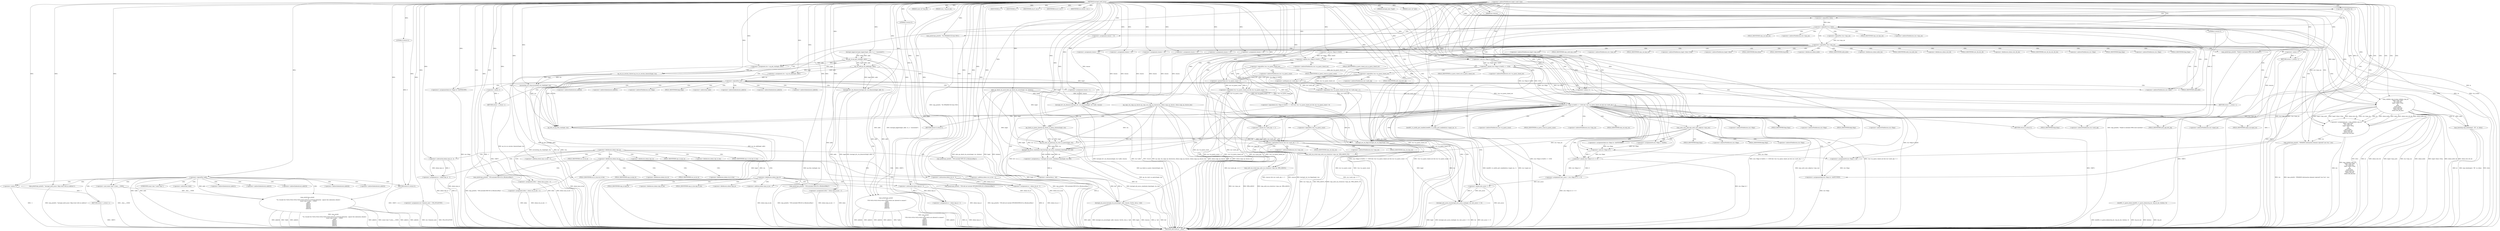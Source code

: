 digraph hostapd_notif_assoc {  
"1000110" [label = "(METHOD,hostapd_notif_assoc)" ]
"1000590" [label = "(METHOD_RETURN,int __cdecl)" ]
"1000111" [label = "(PARAM,hostapd_data *hapd)" ]
"1000112" [label = "(PARAM,const u8 *addr)" ]
"1000113" [label = "(PARAM,const u8 *req_ies)" ]
"1000114" [label = "(PARAM,size_t req_ies_len)" ]
"1000115" [label = "(PARAM,int reassoc)" ]
"1000127" [label = "(<operator>.logicalNot,!addr)" ]
"1000130" [label = "(wpa_printf,wpa_printf(2, \"hostapd_notif_assoc: Skip event with no address\"))" ]
"1000133" [label = "(RETURN,return -1;,return -1;)" ]
"1000134" [label = "(<operator>.minus,-1)" ]
"1000137" [label = "(wpa_printf,wpa_printf(\n      2,\n      \"%s: Invalid SA=%02x:%02x:%02x:%02x:%02x:%02x in received indication - ignore this indication silently\",\n      (const char *)_func___13930,\n      *addr,\n      addr[1],\n      addr[2],\n      addr[3],\n      addr[4],\n      addr[5]))" ]
"1000140" [label = "(<operator>.cast,(const char *)_func___13930)" ]
"1000160" [label = "(RETURN,return 0;,return 0;)" ]
"1000161" [label = "(LITERAL,0,return 0;)" ]
"1000162" [label = "(hostapd_logger,hostapd_logger(hapd, addr, 1u, 2, \"associated\"))" ]
"1000168" [label = "(ieee802_11_parse_elems,ieee802_11_parse_elems(req_ies, req_ies_len, &elems, 0))" ]
"1000179" [label = "(<operator>.assignment,ie = elems.wps_ie - 2)" ]
"1000181" [label = "(<operator>.subtraction,elems.wps_ie - 2)" ]
"1000186" [label = "(<operator>.assignment,ielen = elems.wps_ie_len + 2)" ]
"1000188" [label = "(<operator>.addition,elems.wps_ie_len + 2)" ]
"1000193" [label = "(wpa_printf,wpa_printf(2, \"STA included WPS IE in (Re)AssocReq\"))" ]
"1000202" [label = "(<operator>.assignment,ie = elems.rsn_ie - 2)" ]
"1000204" [label = "(<operator>.subtraction,elems.rsn_ie - 2)" ]
"1000209" [label = "(<operator>.assignment,ielen = elems.rsn_ie_len + 2)" ]
"1000211" [label = "(<operator>.addition,elems.rsn_ie_len + 2)" ]
"1000216" [label = "(wpa_printf,wpa_printf(2, \"STA included RSN IE in (Re)AssocReq\"))" ]
"1000225" [label = "(<operator>.assignment,ie = elems.wpa_ie - 2)" ]
"1000227" [label = "(<operator>.subtraction,elems.wpa_ie - 2)" ]
"1000232" [label = "(<operator>.assignment,ielen = elems.wpa_ie_len + 2)" ]
"1000234" [label = "(<operator>.addition,elems.wpa_ie_len + 2)" ]
"1000239" [label = "(wpa_printf,wpa_printf(2, \"STA included WPA IE in (Re)AssocReq\"))" ]
"1000244" [label = "(IDENTIFIER,L,)" ]
"1000245" [label = "(IDENTIFIER,L,)" ]
"1000246" [label = "(wpa_printf,wpa_printf(2, \"STA did not include WPS/RSN/WPA IE in (Re)AssocReq\"))" ]
"1000249" [label = "(<operator>.assignment,sta = ap_get_sta(hapd, addr))" ]
"1000251" [label = "(ap_get_sta,ap_get_sta(hapd, addr))" ]
"1000255" [label = "(IDENTIFIER,sta,if ( sta ))" ]
"1000257" [label = "(ap_sta_no_session_timeout,ap_sta_no_session_timeout(hapd, sta))" ]
"1000260" [label = "(accounting_sta_stop,accounting_sta_stop(hapd, sta))" ]
"1000263" [label = "(<operator>.assignment,sta->timeout_next = STA_NULLFUNC)" ]
"1000270" [label = "(<operator>.assignment,sta = ap_sta_add(hapd, addr))" ]
"1000272" [label = "(ap_sta_add,ap_sta_add(hapd, addr))" ]
"1000276" [label = "(<operator>.logicalNot,!sta)" ]
"1000279" [label = "(hostapd_drv_sta_disassoc,hostapd_drv_sta_disassoc(hapd, addr, 5))" ]
"1000283" [label = "(RETURN,return -1;,return -1;)" ]
"1000284" [label = "(<operator>.minus,-1)" ]
"1000286" [label = "(<operators>.assignmentAnd,sta->flags &= 0xFFFECFFF)" ]
"1000292" [label = "(wpa_printf,wpa_printf(\n      3,\n      \"STA %02x:%02x:%02x:%02x:%02x:%02x not allowed to connect\",\n      *addr,\n      addr[1],\n      addr[2],\n      addr[3],\n      addr[4],\n      addr[5]))" ]
"1000312" [label = "(<operator>.assignment,reason = 1)" ]
"1000316" [label = "(hostapd_drv_sta_disassoc,hostapd_drv_sta_disassoc(hapd, sta->addr, reason))" ]
"1000322" [label = "(ap_free_sta,ap_free_sta(hapd, sta))" ]
"1000325" [label = "(RETURN,return -1;,return -1;)" ]
"1000326" [label = "(<operator>.minus,-1)" ]
"1000328" [label = "(mbo_ap_check_sta_assoc,mbo_ap_check_sta_assoc(hapd, sta, &elems))" ]
"1000333" [label = "(ap_copy_sta_supp_op_classes,ap_copy_sta_supp_op_classes(sta, elems.supp_op_classes, elems.supp_op_classes_len))" ]
"1000349" [label = "(<operator>.logicalOr,!ie || !ielen)" ]
"1000350" [label = "(<operator>.logicalNot,!ie)" ]
"1000352" [label = "(<operator>.logicalNot,!ielen)" ]
"1000355" [label = "(wpa_printf,wpa_printf(2, \"No WPA/RSN IE from STA\"))" ]
"1000358" [label = "(<operator>.assignment,reason = 13)" ]
"1000363" [label = "(<operator>.logicalNot,!sta->wpa_sm)" ]
"1000368" [label = "(<operator>.logicalNot,!sta->wpa_sm)" ]
"1000373" [label = "(wpa_printf,wpa_printf(5, \"Failed to initialize WPA state machine\"))" ]
"1000376" [label = "(RETURN,return -1;,return -1;)" ]
"1000377" [label = "(<operator>.minus,-1)" ]
"1000379" [label = "(<operator>.assignment,res = wpa_validate_wpa_ie(\n            hapd->wpa_auth,\n            sta->wpa_sm,\n            hapd->iface->freq,\n            ie,\n            ielen,\n            elems.mdie,\n            elems.mdie_len,\n            elems.owe_dh,\n            elems.owe_dh_len))" ]
"1000381" [label = "(wpa_validate_wpa_ie,wpa_validate_wpa_ie(\n            hapd->wpa_auth,\n            sta->wpa_sm,\n            hapd->iface->freq,\n            ie,\n            ielen,\n            elems.mdie,\n            elems.mdie_len,\n            elems.owe_dh,\n            elems.owe_dh_len))" ]
"1000408" [label = "(IDENTIFIER,res,if ( res ))" ]
"1000410" [label = "(wpa_printf,wpa_printf(2, \"WPA/RSN information element rejected? (res %u)\", res))" ]
"1000414" [label = "(wpa_hexdump,wpa_hexdump(2, \"IE\", ie, ielen))" ]
"1000420" [label = "(IDENTIFIER,res,switch ( res ))" ]
"1000423" [label = "(<operator>.assignment,reason = 18)" ]
"1000428" [label = "(<operator>.assignment,reason = 19)" ]
"1000433" [label = "(<operator>.assignment,reason = 20)" ]
"1000438" [label = "(<operator>.assignment,reason = 13)" ]
"1000443" [label = "(<operator>.assignment,reason = 24)" ]
"1000448" [label = "(<operator>.assignment,reason = 13)" ]
"1000454" [label = "(<operator>.logicalAnd,(sta->flags & 0x402) == 1026 && !sta->sa_query_timed_out && sta->sa_query_count > 0)" ]
"1000455" [label = "(<operator>.equals,(sta->flags & 0x402) == 1026)" ]
"1000456" [label = "(<operator>.and,sta->flags & 0x402)" ]
"1000462" [label = "(<operator>.logicalAnd,!sta->sa_query_timed_out && sta->sa_query_count > 0)" ]
"1000463" [label = "(<operator>.logicalNot,!sta->sa_query_timed_out)" ]
"1000467" [label = "(<operator>.greaterThan,sta->sa_query_count > 0)" ]
"1000472" [label = "(ap_check_sa_query_timeout,ap_check_sa_query_timeout(hapd, sta))" ]
"1000476" [label = "(<operator>.logicalAnd,(sta->flags & 0x402) == 1026 && !sta->sa_query_timed_out && sta->auth_alg != 2)" ]
"1000477" [label = "(<operator>.equals,(sta->flags & 0x402) == 1026)" ]
"1000478" [label = "(<operator>.and,sta->flags & 0x402)" ]
"1000484" [label = "(<operator>.logicalAnd,!sta->sa_query_timed_out && sta->auth_alg != 2)" ]
"1000485" [label = "(<operator>.logicalNot,!sta->sa_query_timed_out)" ]
"1000489" [label = "(<operator>.notEquals,sta->auth_alg != 2)" ]
"1000496" [label = "(<operator>.logicalNot,!sta->sa_query_count)" ]
"1000500" [label = "(ap_sta_start_sa_query,ap_sta_start_sa_query(hapd, sta))" ]
"1000503" [label = "(<operator>.assignment,p = hostapd_eid_assoc_comeback_time(hapd, sta, buf))" ]
"1000505" [label = "(hostapd_eid_assoc_comeback_time,hostapd_eid_assoc_comeback_time(hapd, sta, buf))" ]
"1000509" [label = "(hostapd_sta_assoc,hostapd_sta_assoc(hapd, addr, reassoc, 0x1Eu, buf, p - buf))" ]
"1000515" [label = "(<operator>.subtraction,p - buf)" ]
"1000518" [label = "(RETURN,return 0;,return 0;)" ]
"1000519" [label = "(LITERAL,0,return 0;)" ]
"1000521" [label = "(wpa_auth_uses_mfp,wpa_auth_uses_mfp(sta->wpa_sm))" ]
"1000525" [label = "(<operators>.assignmentOr,sta->flags |= 0x400u)" ]
"1000531" [label = "(<operators>.assignmentAnd,sta->flags &= 0xFFFFFBFF)" ]
"1000536" [label = "(<operator>.assignment,new_assoc = (sta->flags & 2) == 0)" ]
"1000538" [label = "(<operator>.equals,(sta->flags & 2) == 0)" ]
"1000539" [label = "(<operator>.and,sta->flags & 2)" ]
"1000545" [label = "(<operators>.assignmentOr,sta->flags |= 3u)" ]
"1000550" [label = "(<operators>.assignmentAnd,sta->flags &= 0xFFF7FFFF)" ]
"1000555" [label = "(hostapd_set_sta_flags,hostapd_set_sta_flags(hapd, sta))" ]
"1000559" [label = "(<operator>.logicalAnd,reassoc && sta->auth_alg == 2)" ]
"1000561" [label = "(<operator>.equals,sta->auth_alg == 2)" ]
"1000566" [label = "(wpa_auth_sm_event,wpa_auth_sm_event(sta->wpa_sm, WPA_ASSOC_FT))" ]
"1000572" [label = "(wpa_auth_sm_event,wpa_auth_sm_event(sta->wpa_sm, WPA_ASSOC))" ]
"1000577" [label = "(hostapd_new_assoc_sta,hostapd_new_assoc_sta(hapd, sta, new_assoc == 0))" ]
"1000580" [label = "(<operator>.equals,new_assoc == 0)" ]
"1000583" [label = "(ieee802_1x_notify_port_enabled,ieee802_1x_notify_port_enabled(sta->eapol_sm, 1))" ]
"1000588" [label = "(RETURN,return 0;,return 0;)" ]
"1000589" [label = "(LITERAL,0,return 0;)" ]
"1000141" [label = "(UNKNOWN,const char *,const char *)" ]
"1000143" [label = "(<operator>.indirection,*addr)" ]
"1000145" [label = "(<operator>.indirectIndexAccess,addr[1])" ]
"1000148" [label = "(<operator>.indirectIndexAccess,addr[2])" ]
"1000151" [label = "(<operator>.indirectIndexAccess,addr[3])" ]
"1000154" [label = "(<operator>.indirectIndexAccess,addr[4])" ]
"1000157" [label = "(<operator>.indirectIndexAccess,addr[5])" ]
"1000175" [label = "(<operator>.fieldAccess,elems.wps_ie)" ]
"1000182" [label = "(<operator>.fieldAccess,elems.wps_ie)" ]
"1000184" [label = "(FIELD_IDENTIFIER,wps_ie,wps_ie)" ]
"1000189" [label = "(<operator>.fieldAccess,elems.wps_ie_len)" ]
"1000191" [label = "(FIELD_IDENTIFIER,wps_ie_len,wps_ie_len)" ]
"1000198" [label = "(<operator>.fieldAccess,elems.rsn_ie)" ]
"1000200" [label = "(FIELD_IDENTIFIER,rsn_ie,rsn_ie)" ]
"1000205" [label = "(<operator>.fieldAccess,elems.rsn_ie)" ]
"1000207" [label = "(FIELD_IDENTIFIER,rsn_ie,rsn_ie)" ]
"1000212" [label = "(<operator>.fieldAccess,elems.rsn_ie_len)" ]
"1000214" [label = "(FIELD_IDENTIFIER,rsn_ie_len,rsn_ie_len)" ]
"1000221" [label = "(<operator>.fieldAccess,elems.wpa_ie)" ]
"1000223" [label = "(FIELD_IDENTIFIER,wpa_ie,wpa_ie)" ]
"1000228" [label = "(<operator>.fieldAccess,elems.wpa_ie)" ]
"1000230" [label = "(FIELD_IDENTIFIER,wpa_ie,wpa_ie)" ]
"1000235" [label = "(<operator>.fieldAccess,elems.wpa_ie_len)" ]
"1000237" [label = "(FIELD_IDENTIFIER,wpa_ie_len,wpa_ie_len)" ]
"1000287" [label = "(<operator>.indirectFieldAccess,sta->flags)" ]
"1000289" [label = "(FIELD_IDENTIFIER,flags,flags)" ]
"1000295" [label = "(<operator>.indirection,*addr)" ]
"1000297" [label = "(<operator>.indirectIndexAccess,addr[1])" ]
"1000300" [label = "(<operator>.indirectIndexAccess,addr[2])" ]
"1000303" [label = "(<operator>.indirectIndexAccess,addr[3])" ]
"1000306" [label = "(<operator>.indirectIndexAccess,addr[4])" ]
"1000309" [label = "(<operator>.indirectIndexAccess,addr[5])" ]
"1000318" [label = "(<operator>.indirectFieldAccess,sta->addr)" ]
"1000320" [label = "(FIELD_IDENTIFIER,addr,addr)" ]
"1000342" [label = "(<operator>.indirectFieldAccess,hapd->conf->wpa)" ]
"1000364" [label = "(<operator>.indirectFieldAccess,sta->wpa_sm)" ]
"1000366" [label = "(FIELD_IDENTIFIER,wpa_sm,wpa_sm)" ]
"1000369" [label = "(<operator>.indirectFieldAccess,sta->wpa_sm)" ]
"1000371" [label = "(FIELD_IDENTIFIER,wpa_sm,wpa_sm)" ]
"1000382" [label = "(<operator>.indirectFieldAccess,hapd->wpa_auth)" ]
"1000384" [label = "(FIELD_IDENTIFIER,wpa_auth,wpa_auth)" ]
"1000385" [label = "(<operator>.indirectFieldAccess,sta->wpa_sm)" ]
"1000387" [label = "(FIELD_IDENTIFIER,wpa_sm,wpa_sm)" ]
"1000388" [label = "(<operator>.indirectFieldAccess,hapd->iface->freq)" ]
"1000389" [label = "(<operator>.indirectFieldAccess,hapd->iface)" ]
"1000391" [label = "(FIELD_IDENTIFIER,iface,iface)" ]
"1000392" [label = "(FIELD_IDENTIFIER,freq,freq)" ]
"1000395" [label = "(<operator>.fieldAccess,elems.mdie)" ]
"1000397" [label = "(FIELD_IDENTIFIER,mdie,mdie)" ]
"1000398" [label = "(<operator>.fieldAccess,elems.mdie_len)" ]
"1000400" [label = "(FIELD_IDENTIFIER,mdie_len,mdie_len)" ]
"1000401" [label = "(<operator>.fieldAccess,elems.owe_dh)" ]
"1000403" [label = "(FIELD_IDENTIFIER,owe_dh,owe_dh)" ]
"1000404" [label = "(<operator>.fieldAccess,elems.owe_dh_len)" ]
"1000406" [label = "(FIELD_IDENTIFIER,owe_dh_len,owe_dh_len)" ]
"1000457" [label = "(<operator>.indirectFieldAccess,sta->flags)" ]
"1000459" [label = "(FIELD_IDENTIFIER,flags,flags)" ]
"1000464" [label = "(<operator>.indirectFieldAccess,sta->sa_query_timed_out)" ]
"1000466" [label = "(FIELD_IDENTIFIER,sa_query_timed_out,sa_query_timed_out)" ]
"1000468" [label = "(<operator>.indirectFieldAccess,sta->sa_query_count)" ]
"1000470" [label = "(FIELD_IDENTIFIER,sa_query_count,sa_query_count)" ]
"1000479" [label = "(<operator>.indirectFieldAccess,sta->flags)" ]
"1000481" [label = "(FIELD_IDENTIFIER,flags,flags)" ]
"1000486" [label = "(<operator>.indirectFieldAccess,sta->sa_query_timed_out)" ]
"1000488" [label = "(FIELD_IDENTIFIER,sa_query_timed_out,sa_query_timed_out)" ]
"1000490" [label = "(<operator>.indirectFieldAccess,sta->auth_alg)" ]
"1000492" [label = "(FIELD_IDENTIFIER,auth_alg,auth_alg)" ]
"1000497" [label = "(<operator>.indirectFieldAccess,sta->sa_query_count)" ]
"1000499" [label = "(FIELD_IDENTIFIER,sa_query_count,sa_query_count)" ]
"1000522" [label = "(<operator>.indirectFieldAccess,sta->wpa_sm)" ]
"1000524" [label = "(FIELD_IDENTIFIER,wpa_sm,wpa_sm)" ]
"1000526" [label = "(<operator>.indirectFieldAccess,sta->flags)" ]
"1000528" [label = "(FIELD_IDENTIFIER,flags,flags)" ]
"1000532" [label = "(<operator>.indirectFieldAccess,sta->flags)" ]
"1000534" [label = "(FIELD_IDENTIFIER,flags,flags)" ]
"1000540" [label = "(<operator>.indirectFieldAccess,sta->flags)" ]
"1000542" [label = "(FIELD_IDENTIFIER,flags,flags)" ]
"1000546" [label = "(<operator>.indirectFieldAccess,sta->flags)" ]
"1000548" [label = "(FIELD_IDENTIFIER,flags,flags)" ]
"1000551" [label = "(<operator>.indirectFieldAccess,sta->flags)" ]
"1000553" [label = "(FIELD_IDENTIFIER,flags,flags)" ]
"1000562" [label = "(<operator>.indirectFieldAccess,sta->auth_alg)" ]
"1000564" [label = "(FIELD_IDENTIFIER,auth_alg,auth_alg)" ]
"1000567" [label = "(<operator>.indirectFieldAccess,sta->wpa_sm)" ]
"1000569" [label = "(FIELD_IDENTIFIER,wpa_sm,wpa_sm)" ]
"1000573" [label = "(<operator>.indirectFieldAccess,sta->wpa_sm)" ]
"1000575" [label = "(FIELD_IDENTIFIER,wpa_sm,wpa_sm)" ]
"1000584" [label = "(<operator>.indirectFieldAccess,sta->eapol_sm)" ]
"1000586" [label = "(FIELD_IDENTIFIER,eapol_sm,eapol_sm)" ]
  "1000463" -> "1000590"  [ label = "DDG: sta->sa_query_timed_out"] 
  "1000211" -> "1000590"  [ label = "DDG: elems.rsn_ie_len"] 
  "1000260" -> "1000590"  [ label = "DDG: accounting_sta_stop(hapd, sta)"] 
  "1000179" -> "1000590"  [ label = "DDG: elems.wps_ie - 2"] 
  "1000476" -> "1000590"  [ label = "DDG: (sta->flags & 0x402) == 1026"] 
  "1000263" -> "1000590"  [ label = "DDG: STA_NULLFUNC"] 
  "1000550" -> "1000590"  [ label = "DDG: sta->flags"] 
  "1000137" -> "1000590"  [ label = "DDG: *addr"] 
  "1000381" -> "1000590"  [ label = "DDG: ielen"] 
  "1000580" -> "1000590"  [ label = "DDG: new_assoc"] 
  "1000292" -> "1000590"  [ label = "DDG: *addr"] 
  "1000577" -> "1000590"  [ label = "DDG: hapd"] 
  "1000316" -> "1000590"  [ label = "DDG: hostapd_drv_sta_disassoc(hapd, sta->addr, reason)"] 
  "1000127" -> "1000590"  [ label = "DDG: addr"] 
  "1000204" -> "1000590"  [ label = "DDG: elems.rsn_ie"] 
  "1000566" -> "1000590"  [ label = "DDG: sta->wpa_sm"] 
  "1000583" -> "1000590"  [ label = "DDG: sta->eapol_sm"] 
  "1000454" -> "1000590"  [ label = "DDG: !sta->sa_query_timed_out && sta->sa_query_count > 0"] 
  "1000333" -> "1000590"  [ label = "DDG: elems.supp_op_classes"] 
  "1000496" -> "1000590"  [ label = "DDG: !sta->sa_query_count"] 
  "1000322" -> "1000590"  [ label = "DDG: ap_free_sta(hapd, sta)"] 
  "1000500" -> "1000590"  [ label = "DDG: ap_sta_start_sa_query(hapd, sta)"] 
  "1000202" -> "1000590"  [ label = "DDG: ie"] 
  "1000127" -> "1000590"  [ label = "DDG: !addr"] 
  "1000349" -> "1000590"  [ label = "DDG: !ielen"] 
  "1000477" -> "1000590"  [ label = "DDG: sta->flags & 0x402"] 
  "1000188" -> "1000590"  [ label = "DDG: elems.wps_ie_len"] 
  "1000239" -> "1000590"  [ label = "DDG: wpa_printf(2, \"STA included WPA IE in (Re)AssocReq\")"] 
  "1000509" -> "1000590"  [ label = "DDG: reassoc"] 
  "1000352" -> "1000590"  [ label = "DDG: ielen"] 
  "1000509" -> "1000590"  [ label = "DDG: p - buf"] 
  "1000316" -> "1000590"  [ label = "DDG: reason"] 
  "1000485" -> "1000590"  [ label = "DDG: sta->sa_query_timed_out"] 
  "1000566" -> "1000590"  [ label = "DDG: WPA_ASSOC_FT"] 
  "1000467" -> "1000590"  [ label = "DDG: sta->sa_query_count"] 
  "1000232" -> "1000590"  [ label = "DDG: ielen"] 
  "1000538" -> "1000590"  [ label = "DDG: sta->flags & 2"] 
  "1000350" -> "1000590"  [ label = "DDG: ie"] 
  "1000536" -> "1000590"  [ label = "DDG: (sta->flags & 2) == 0"] 
  "1000140" -> "1000590"  [ label = "DDG: _func___13930"] 
  "1000414" -> "1000590"  [ label = "DDG: ie"] 
  "1000559" -> "1000590"  [ label = "DDG: reassoc && sta->auth_alg == 2"] 
  "1000381" -> "1000590"  [ label = "DDG: ie"] 
  "1000503" -> "1000590"  [ label = "DDG: hostapd_eid_assoc_comeback_time(hapd, sta, buf)"] 
  "1000333" -> "1000590"  [ label = "DDG: sta"] 
  "1000209" -> "1000590"  [ label = "DDG: elems.rsn_ie_len + 2"] 
  "1000322" -> "1000590"  [ label = "DDG: hapd"] 
  "1000555" -> "1000590"  [ label = "DDG: hostapd_set_sta_flags(hapd, sta)"] 
  "1000509" -> "1000590"  [ label = "DDG: buf"] 
  "1000381" -> "1000590"  [ label = "DDG: elems.owe_dh"] 
  "1000246" -> "1000590"  [ label = "DDG: wpa_printf(2, \"STA did not include WPS/RSN/WPA IE in (Re)AssocReq\")"] 
  "1000137" -> "1000590"  [ label = "DDG: addr[5]"] 
  "1000368" -> "1000590"  [ label = "DDG: sta->wpa_sm"] 
  "1000572" -> "1000590"  [ label = "DDG: sta->wpa_sm"] 
  "1000577" -> "1000590"  [ label = "DDG: hostapd_new_assoc_sta(hapd, sta, new_assoc == 0)"] 
  "1000379" -> "1000590"  [ label = "DDG: res"] 
  "1000232" -> "1000590"  [ label = "DDG: elems.wpa_ie_len + 2"] 
  "1000577" -> "1000590"  [ label = "DDG: sta"] 
  "1000355" -> "1000590"  [ label = "DDG: wpa_printf(2, \"No WPA/RSN IE from STA\")"] 
  "1000130" -> "1000590"  [ label = "DDG: wpa_printf(2, \"hostapd_notif_assoc: Skip event with no address\")"] 
  "1000381" -> "1000590"  [ label = "DDG: hapd->wpa_auth"] 
  "1000270" -> "1000590"  [ label = "DDG: ap_sta_add(hapd, addr)"] 
  "1000272" -> "1000590"  [ label = "DDG: addr"] 
  "1000137" -> "1000590"  [ label = "DDG: wpa_printf(\n      2,\n      \"%s: Invalid SA=%02x:%02x:%02x:%02x:%02x:%02x in received indication - ignore this indication silently\",\n      (const char *)_func___13930,\n      *addr,\n      addr[1],\n      addr[2],\n      addr[3],\n      addr[4],\n      addr[5])"] 
  "1000134" -> "1000590"  [ label = "DDG: -1"] 
  "1000225" -> "1000590"  [ label = "DDG: elems.wpa_ie - 2"] 
  "1000225" -> "1000590"  [ label = "DDG: ie"] 
  "1000368" -> "1000590"  [ label = "DDG: !sta->wpa_sm"] 
  "1000179" -> "1000590"  [ label = "DDG: ie"] 
  "1000181" -> "1000590"  [ label = "DDG: elems.wps_ie"] 
  "1000454" -> "1000590"  [ label = "DDG: (sta->flags & 0x402) == 1026 && !sta->sa_query_timed_out && sta->sa_query_count > 0"] 
  "1000292" -> "1000590"  [ label = "DDG: wpa_printf(\n      3,\n      \"STA %02x:%02x:%02x:%02x:%02x:%02x not allowed to connect\",\n      *addr,\n      addr[1],\n      addr[2],\n      addr[3],\n      addr[4],\n      addr[5])"] 
  "1000202" -> "1000590"  [ label = "DDG: elems.rsn_ie - 2"] 
  "1000137" -> "1000590"  [ label = "DDG: addr[2]"] 
  "1000251" -> "1000590"  [ label = "DDG: addr"] 
  "1000572" -> "1000590"  [ label = "DDG: WPA_ASSOC"] 
  "1000381" -> "1000590"  [ label = "DDG: sta->wpa_sm"] 
  "1000276" -> "1000590"  [ label = "DDG: sta"] 
  "1000410" -> "1000590"  [ label = "DDG: wpa_printf(2, \"WPA/RSN information element rejected? (res %u)\", res)"] 
  "1000115" -> "1000590"  [ label = "DDG: reassoc"] 
  "1000349" -> "1000590"  [ label = "DDG: !ie"] 
  "1000561" -> "1000590"  [ label = "DDG: sta->auth_alg"] 
  "1000489" -> "1000590"  [ label = "DDG: sta->auth_alg"] 
  "1000381" -> "1000590"  [ label = "DDG: elems.mdie"] 
  "1000515" -> "1000590"  [ label = "DDG: p"] 
  "1000583" -> "1000590"  [ label = "DDG: ieee802_1x_notify_port_enabled(sta->eapol_sm, 1)"] 
  "1000193" -> "1000590"  [ label = "DDG: wpa_printf(2, \"STA included WPS IE in (Re)AssocReq\")"] 
  "1000279" -> "1000590"  [ label = "DDG: hostapd_drv_sta_disassoc(hapd, addr, 5)"] 
  "1000462" -> "1000590"  [ label = "DDG: !sta->sa_query_timed_out"] 
  "1000168" -> "1000590"  [ label = "DDG: req_ies_len"] 
  "1000292" -> "1000590"  [ label = "DDG: addr[3]"] 
  "1000286" -> "1000590"  [ label = "DDG: sta->flags"] 
  "1000559" -> "1000590"  [ label = "DDG: reassoc"] 
  "1000349" -> "1000590"  [ label = "DDG: !ie || !ielen"] 
  "1000186" -> "1000590"  [ label = "DDG: elems.wps_ie_len + 2"] 
  "1000257" -> "1000590"  [ label = "DDG: ap_sta_no_session_timeout(hapd, sta)"] 
  "1000168" -> "1000590"  [ label = "DDG: &elems"] 
  "1000279" -> "1000590"  [ label = "DDG: addr"] 
  "1000381" -> "1000590"  [ label = "DDG: hapd->iface->freq"] 
  "1000381" -> "1000590"  [ label = "DDG: elems.mdie_len"] 
  "1000381" -> "1000590"  [ label = "DDG: elems.owe_dh_len"] 
  "1000478" -> "1000590"  [ label = "DDG: sta->flags"] 
  "1000505" -> "1000590"  [ label = "DDG: sta"] 
  "1000279" -> "1000590"  [ label = "DDG: hapd"] 
  "1000476" -> "1000590"  [ label = "DDG: (sta->flags & 0x402) == 1026 && !sta->sa_query_timed_out && sta->auth_alg != 2"] 
  "1000292" -> "1000590"  [ label = "DDG: addr[4]"] 
  "1000484" -> "1000590"  [ label = "DDG: sta->auth_alg != 2"] 
  "1000328" -> "1000590"  [ label = "DDG: mbo_ap_check_sta_assoc(hapd, sta, &elems)"] 
  "1000292" -> "1000590"  [ label = "DDG: addr[2]"] 
  "1000566" -> "1000590"  [ label = "DDG: wpa_auth_sm_event(sta->wpa_sm, WPA_ASSOC_FT)"] 
  "1000186" -> "1000590"  [ label = "DDG: ielen"] 
  "1000462" -> "1000590"  [ label = "DDG: sta->sa_query_count > 0"] 
  "1000227" -> "1000590"  [ label = "DDG: elems.wpa_ie"] 
  "1000328" -> "1000590"  [ label = "DDG: hapd"] 
  "1000377" -> "1000590"  [ label = "DDG: -1"] 
  "1000476" -> "1000590"  [ label = "DDG: !sta->sa_query_timed_out && sta->auth_alg != 2"] 
  "1000168" -> "1000590"  [ label = "DDG: req_ies"] 
  "1000137" -> "1000590"  [ label = "DDG: (const char *)_func___13930"] 
  "1000263" -> "1000590"  [ label = "DDG: sta->timeout_next"] 
  "1000137" -> "1000590"  [ label = "DDG: addr[1]"] 
  "1000216" -> "1000590"  [ label = "DDG: wpa_printf(2, \"STA included RSN IE in (Re)AssocReq\")"] 
  "1000209" -> "1000590"  [ label = "DDG: ielen"] 
  "1000284" -> "1000590"  [ label = "DDG: -1"] 
  "1000509" -> "1000590"  [ label = "DDG: addr"] 
  "1000577" -> "1000590"  [ label = "DDG: new_assoc == 0"] 
  "1000496" -> "1000590"  [ label = "DDG: sta->sa_query_count"] 
  "1000292" -> "1000590"  [ label = "DDG: addr[5]"] 
  "1000472" -> "1000590"  [ label = "DDG: ap_check_sa_query_timeout(hapd, sta)"] 
  "1000509" -> "1000590"  [ label = "DDG: hostapd_sta_assoc(hapd, addr, reassoc, 0x1Eu, buf, p - buf)"] 
  "1000521" -> "1000590"  [ label = "DDG: wpa_auth_uses_mfp(sta->wpa_sm)"] 
  "1000316" -> "1000590"  [ label = "DDG: sta->addr"] 
  "1000410" -> "1000590"  [ label = "DDG: res"] 
  "1000326" -> "1000590"  [ label = "DDG: -1"] 
  "1000373" -> "1000590"  [ label = "DDG: wpa_printf(5, \"Failed to initialize WPA state machine\")"] 
  "1000276" -> "1000590"  [ label = "DDG: !sta"] 
  "1000292" -> "1000590"  [ label = "DDG: addr[1]"] 
  "1000484" -> "1000590"  [ label = "DDG: !sta->sa_query_timed_out"] 
  "1000137" -> "1000590"  [ label = "DDG: addr[4]"] 
  "1000379" -> "1000590"  [ label = "DDG: wpa_validate_wpa_ie(\n            hapd->wpa_auth,\n            sta->wpa_sm,\n            hapd->iface->freq,\n            ie,\n            ielen,\n            elems.mdie,\n            elems.mdie_len,\n            elems.owe_dh,\n            elems.owe_dh_len)"] 
  "1000559" -> "1000590"  [ label = "DDG: sta->auth_alg == 2"] 
  "1000322" -> "1000590"  [ label = "DDG: sta"] 
  "1000333" -> "1000590"  [ label = "DDG: elems.supp_op_classes_len"] 
  "1000572" -> "1000590"  [ label = "DDG: wpa_auth_sm_event(sta->wpa_sm, WPA_ASSOC)"] 
  "1000509" -> "1000590"  [ label = "DDG: hapd"] 
  "1000168" -> "1000590"  [ label = "DDG: ieee802_11_parse_elems(req_ies, req_ies_len, &elems, 0)"] 
  "1000234" -> "1000590"  [ label = "DDG: elems.wpa_ie_len"] 
  "1000162" -> "1000590"  [ label = "DDG: hostapd_logger(hapd, addr, 1u, 2, \"associated\")"] 
  "1000137" -> "1000590"  [ label = "DDG: addr[3]"] 
  "1000249" -> "1000590"  [ label = "DDG: ap_get_sta(hapd, addr)"] 
  "1000414" -> "1000590"  [ label = "DDG: wpa_hexdump(2, \"IE\", ie, ielen)"] 
  "1000333" -> "1000590"  [ label = "DDG: ap_copy_sta_supp_op_classes(sta, elems.supp_op_classes, elems.supp_op_classes_len)"] 
  "1000414" -> "1000590"  [ label = "DDG: ielen"] 
  "1000328" -> "1000590"  [ label = "DDG: &elems"] 
  "1000325" -> "1000590"  [ label = "DDG: <RET>"] 
  "1000283" -> "1000590"  [ label = "DDG: <RET>"] 
  "1000588" -> "1000590"  [ label = "DDG: <RET>"] 
  "1000133" -> "1000590"  [ label = "DDG: <RET>"] 
  "1000160" -> "1000590"  [ label = "DDG: <RET>"] 
  "1000518" -> "1000590"  [ label = "DDG: <RET>"] 
  "1000376" -> "1000590"  [ label = "DDG: <RET>"] 
  "1000110" -> "1000111"  [ label = "DDG: "] 
  "1000110" -> "1000112"  [ label = "DDG: "] 
  "1000110" -> "1000113"  [ label = "DDG: "] 
  "1000110" -> "1000114"  [ label = "DDG: "] 
  "1000110" -> "1000115"  [ label = "DDG: "] 
  "1000110" -> "1000127"  [ label = "DDG: "] 
  "1000110" -> "1000130"  [ label = "DDG: "] 
  "1000134" -> "1000133"  [ label = "DDG: -1"] 
  "1000110" -> "1000134"  [ label = "DDG: "] 
  "1000110" -> "1000137"  [ label = "DDG: "] 
  "1000140" -> "1000137"  [ label = "DDG: _func___13930"] 
  "1000110" -> "1000140"  [ label = "DDG: "] 
  "1000127" -> "1000137"  [ label = "DDG: addr"] 
  "1000161" -> "1000160"  [ label = "DDG: 0"] 
  "1000110" -> "1000160"  [ label = "DDG: "] 
  "1000110" -> "1000161"  [ label = "DDG: "] 
  "1000110" -> "1000162"  [ label = "DDG: "] 
  "1000110" -> "1000168"  [ label = "DDG: "] 
  "1000181" -> "1000179"  [ label = "DDG: elems.wps_ie"] 
  "1000181" -> "1000179"  [ label = "DDG: 2"] 
  "1000110" -> "1000179"  [ label = "DDG: "] 
  "1000110" -> "1000181"  [ label = "DDG: "] 
  "1000110" -> "1000186"  [ label = "DDG: "] 
  "1000110" -> "1000188"  [ label = "DDG: "] 
  "1000110" -> "1000193"  [ label = "DDG: "] 
  "1000204" -> "1000202"  [ label = "DDG: elems.rsn_ie"] 
  "1000204" -> "1000202"  [ label = "DDG: 2"] 
  "1000110" -> "1000202"  [ label = "DDG: "] 
  "1000110" -> "1000204"  [ label = "DDG: "] 
  "1000110" -> "1000209"  [ label = "DDG: "] 
  "1000110" -> "1000211"  [ label = "DDG: "] 
  "1000110" -> "1000216"  [ label = "DDG: "] 
  "1000227" -> "1000225"  [ label = "DDG: elems.wpa_ie"] 
  "1000227" -> "1000225"  [ label = "DDG: 2"] 
  "1000110" -> "1000225"  [ label = "DDG: "] 
  "1000110" -> "1000227"  [ label = "DDG: "] 
  "1000110" -> "1000232"  [ label = "DDG: "] 
  "1000110" -> "1000234"  [ label = "DDG: "] 
  "1000110" -> "1000239"  [ label = "DDG: "] 
  "1000110" -> "1000244"  [ label = "DDG: "] 
  "1000110" -> "1000245"  [ label = "DDG: "] 
  "1000110" -> "1000246"  [ label = "DDG: "] 
  "1000251" -> "1000249"  [ label = "DDG: hapd"] 
  "1000251" -> "1000249"  [ label = "DDG: addr"] 
  "1000110" -> "1000249"  [ label = "DDG: "] 
  "1000162" -> "1000251"  [ label = "DDG: hapd"] 
  "1000110" -> "1000251"  [ label = "DDG: "] 
  "1000162" -> "1000251"  [ label = "DDG: addr"] 
  "1000110" -> "1000255"  [ label = "DDG: "] 
  "1000251" -> "1000257"  [ label = "DDG: hapd"] 
  "1000110" -> "1000257"  [ label = "DDG: "] 
  "1000249" -> "1000257"  [ label = "DDG: sta"] 
  "1000257" -> "1000260"  [ label = "DDG: hapd"] 
  "1000110" -> "1000260"  [ label = "DDG: "] 
  "1000257" -> "1000260"  [ label = "DDG: sta"] 
  "1000110" -> "1000263"  [ label = "DDG: "] 
  "1000272" -> "1000270"  [ label = "DDG: hapd"] 
  "1000272" -> "1000270"  [ label = "DDG: addr"] 
  "1000110" -> "1000270"  [ label = "DDG: "] 
  "1000251" -> "1000272"  [ label = "DDG: hapd"] 
  "1000110" -> "1000272"  [ label = "DDG: "] 
  "1000251" -> "1000272"  [ label = "DDG: addr"] 
  "1000270" -> "1000276"  [ label = "DDG: sta"] 
  "1000110" -> "1000276"  [ label = "DDG: "] 
  "1000272" -> "1000279"  [ label = "DDG: hapd"] 
  "1000110" -> "1000279"  [ label = "DDG: "] 
  "1000272" -> "1000279"  [ label = "DDG: addr"] 
  "1000284" -> "1000283"  [ label = "DDG: -1"] 
  "1000110" -> "1000284"  [ label = "DDG: "] 
  "1000110" -> "1000286"  [ label = "DDG: "] 
  "1000110" -> "1000292"  [ label = "DDG: "] 
  "1000272" -> "1000292"  [ label = "DDG: addr"] 
  "1000251" -> "1000292"  [ label = "DDG: addr"] 
  "1000110" -> "1000312"  [ label = "DDG: "] 
  "1000260" -> "1000316"  [ label = "DDG: hapd"] 
  "1000328" -> "1000316"  [ label = "DDG: hapd"] 
  "1000272" -> "1000316"  [ label = "DDG: hapd"] 
  "1000110" -> "1000316"  [ label = "DDG: "] 
  "1000438" -> "1000316"  [ label = "DDG: reason"] 
  "1000312" -> "1000316"  [ label = "DDG: reason"] 
  "1000358" -> "1000316"  [ label = "DDG: reason"] 
  "1000433" -> "1000316"  [ label = "DDG: reason"] 
  "1000448" -> "1000316"  [ label = "DDG: reason"] 
  "1000428" -> "1000316"  [ label = "DDG: reason"] 
  "1000423" -> "1000316"  [ label = "DDG: reason"] 
  "1000443" -> "1000316"  [ label = "DDG: reason"] 
  "1000316" -> "1000322"  [ label = "DDG: hapd"] 
  "1000110" -> "1000322"  [ label = "DDG: "] 
  "1000333" -> "1000322"  [ label = "DDG: sta"] 
  "1000276" -> "1000322"  [ label = "DDG: sta"] 
  "1000260" -> "1000322"  [ label = "DDG: sta"] 
  "1000326" -> "1000325"  [ label = "DDG: -1"] 
  "1000110" -> "1000326"  [ label = "DDG: "] 
  "1000110" -> "1000328"  [ label = "DDG: "] 
  "1000328" -> "1000333"  [ label = "DDG: sta"] 
  "1000110" -> "1000333"  [ label = "DDG: "] 
  "1000350" -> "1000349"  [ label = "DDG: ie"] 
  "1000110" -> "1000350"  [ label = "DDG: "] 
  "1000352" -> "1000349"  [ label = "DDG: ielen"] 
  "1000110" -> "1000352"  [ label = "DDG: "] 
  "1000110" -> "1000355"  [ label = "DDG: "] 
  "1000110" -> "1000358"  [ label = "DDG: "] 
  "1000363" -> "1000368"  [ label = "DDG: sta->wpa_sm"] 
  "1000110" -> "1000373"  [ label = "DDG: "] 
  "1000377" -> "1000376"  [ label = "DDG: -1"] 
  "1000110" -> "1000377"  [ label = "DDG: "] 
  "1000381" -> "1000379"  [ label = "DDG: hapd->wpa_auth"] 
  "1000381" -> "1000379"  [ label = "DDG: hapd->iface->freq"] 
  "1000381" -> "1000379"  [ label = "DDG: elems.owe_dh"] 
  "1000381" -> "1000379"  [ label = "DDG: sta->wpa_sm"] 
  "1000381" -> "1000379"  [ label = "DDG: ie"] 
  "1000381" -> "1000379"  [ label = "DDG: elems.mdie"] 
  "1000381" -> "1000379"  [ label = "DDG: ielen"] 
  "1000381" -> "1000379"  [ label = "DDG: elems.owe_dh_len"] 
  "1000381" -> "1000379"  [ label = "DDG: elems.mdie_len"] 
  "1000110" -> "1000379"  [ label = "DDG: "] 
  "1000368" -> "1000381"  [ label = "DDG: sta->wpa_sm"] 
  "1000350" -> "1000381"  [ label = "DDG: ie"] 
  "1000110" -> "1000381"  [ label = "DDG: "] 
  "1000352" -> "1000381"  [ label = "DDG: ielen"] 
  "1000110" -> "1000408"  [ label = "DDG: "] 
  "1000110" -> "1000410"  [ label = "DDG: "] 
  "1000379" -> "1000410"  [ label = "DDG: res"] 
  "1000110" -> "1000414"  [ label = "DDG: "] 
  "1000381" -> "1000414"  [ label = "DDG: ie"] 
  "1000381" -> "1000414"  [ label = "DDG: ielen"] 
  "1000110" -> "1000420"  [ label = "DDG: "] 
  "1000110" -> "1000423"  [ label = "DDG: "] 
  "1000110" -> "1000428"  [ label = "DDG: "] 
  "1000110" -> "1000433"  [ label = "DDG: "] 
  "1000110" -> "1000438"  [ label = "DDG: "] 
  "1000110" -> "1000443"  [ label = "DDG: "] 
  "1000110" -> "1000448"  [ label = "DDG: "] 
  "1000455" -> "1000454"  [ label = "DDG: sta->flags & 0x402"] 
  "1000455" -> "1000454"  [ label = "DDG: 1026"] 
  "1000456" -> "1000455"  [ label = "DDG: sta->flags"] 
  "1000456" -> "1000455"  [ label = "DDG: 0x402"] 
  "1000110" -> "1000456"  [ label = "DDG: "] 
  "1000110" -> "1000455"  [ label = "DDG: "] 
  "1000462" -> "1000454"  [ label = "DDG: !sta->sa_query_timed_out"] 
  "1000462" -> "1000454"  [ label = "DDG: sta->sa_query_count > 0"] 
  "1000463" -> "1000462"  [ label = "DDG: sta->sa_query_timed_out"] 
  "1000467" -> "1000462"  [ label = "DDG: sta->sa_query_count"] 
  "1000467" -> "1000462"  [ label = "DDG: 0"] 
  "1000110" -> "1000467"  [ label = "DDG: "] 
  "1000328" -> "1000472"  [ label = "DDG: hapd"] 
  "1000110" -> "1000472"  [ label = "DDG: "] 
  "1000333" -> "1000472"  [ label = "DDG: sta"] 
  "1000477" -> "1000476"  [ label = "DDG: sta->flags & 0x402"] 
  "1000477" -> "1000476"  [ label = "DDG: 1026"] 
  "1000478" -> "1000477"  [ label = "DDG: sta->flags"] 
  "1000478" -> "1000477"  [ label = "DDG: 0x402"] 
  "1000456" -> "1000478"  [ label = "DDG: sta->flags"] 
  "1000110" -> "1000478"  [ label = "DDG: "] 
  "1000110" -> "1000477"  [ label = "DDG: "] 
  "1000484" -> "1000476"  [ label = "DDG: !sta->sa_query_timed_out"] 
  "1000484" -> "1000476"  [ label = "DDG: sta->auth_alg != 2"] 
  "1000485" -> "1000484"  [ label = "DDG: sta->sa_query_timed_out"] 
  "1000463" -> "1000485"  [ label = "DDG: sta->sa_query_timed_out"] 
  "1000489" -> "1000484"  [ label = "DDG: sta->auth_alg"] 
  "1000489" -> "1000484"  [ label = "DDG: 2"] 
  "1000110" -> "1000489"  [ label = "DDG: "] 
  "1000467" -> "1000496"  [ label = "DDG: sta->sa_query_count"] 
  "1000472" -> "1000500"  [ label = "DDG: hapd"] 
  "1000328" -> "1000500"  [ label = "DDG: hapd"] 
  "1000110" -> "1000500"  [ label = "DDG: "] 
  "1000333" -> "1000500"  [ label = "DDG: sta"] 
  "1000472" -> "1000500"  [ label = "DDG: sta"] 
  "1000505" -> "1000503"  [ label = "DDG: hapd"] 
  "1000505" -> "1000503"  [ label = "DDG: sta"] 
  "1000505" -> "1000503"  [ label = "DDG: buf"] 
  "1000110" -> "1000503"  [ label = "DDG: "] 
  "1000500" -> "1000505"  [ label = "DDG: hapd"] 
  "1000472" -> "1000505"  [ label = "DDG: hapd"] 
  "1000328" -> "1000505"  [ label = "DDG: hapd"] 
  "1000110" -> "1000505"  [ label = "DDG: "] 
  "1000500" -> "1000505"  [ label = "DDG: sta"] 
  "1000333" -> "1000505"  [ label = "DDG: sta"] 
  "1000472" -> "1000505"  [ label = "DDG: sta"] 
  "1000505" -> "1000509"  [ label = "DDG: hapd"] 
  "1000110" -> "1000509"  [ label = "DDG: "] 
  "1000515" -> "1000509"  [ label = "DDG: buf"] 
  "1000515" -> "1000509"  [ label = "DDG: p"] 
  "1000503" -> "1000515"  [ label = "DDG: p"] 
  "1000110" -> "1000515"  [ label = "DDG: "] 
  "1000505" -> "1000515"  [ label = "DDG: buf"] 
  "1000519" -> "1000518"  [ label = "DDG: 0"] 
  "1000110" -> "1000518"  [ label = "DDG: "] 
  "1000110" -> "1000519"  [ label = "DDG: "] 
  "1000381" -> "1000521"  [ label = "DDG: sta->wpa_sm"] 
  "1000110" -> "1000525"  [ label = "DDG: "] 
  "1000478" -> "1000525"  [ label = "DDG: sta->flags"] 
  "1000110" -> "1000531"  [ label = "DDG: "] 
  "1000478" -> "1000531"  [ label = "DDG: sta->flags"] 
  "1000538" -> "1000536"  [ label = "DDG: sta->flags & 2"] 
  "1000538" -> "1000536"  [ label = "DDG: 0"] 
  "1000110" -> "1000536"  [ label = "DDG: "] 
  "1000539" -> "1000538"  [ label = "DDG: sta->flags"] 
  "1000539" -> "1000538"  [ label = "DDG: 2"] 
  "1000525" -> "1000539"  [ label = "DDG: sta->flags"] 
  "1000531" -> "1000539"  [ label = "DDG: sta->flags"] 
  "1000110" -> "1000539"  [ label = "DDG: "] 
  "1000110" -> "1000538"  [ label = "DDG: "] 
  "1000110" -> "1000545"  [ label = "DDG: "] 
  "1000539" -> "1000545"  [ label = "DDG: sta->flags"] 
  "1000110" -> "1000550"  [ label = "DDG: "] 
  "1000545" -> "1000550"  [ label = "DDG: sta->flags"] 
  "1000472" -> "1000555"  [ label = "DDG: hapd"] 
  "1000328" -> "1000555"  [ label = "DDG: hapd"] 
  "1000110" -> "1000555"  [ label = "DDG: "] 
  "1000333" -> "1000555"  [ label = "DDG: sta"] 
  "1000472" -> "1000555"  [ label = "DDG: sta"] 
  "1000110" -> "1000559"  [ label = "DDG: "] 
  "1000561" -> "1000559"  [ label = "DDG: sta->auth_alg"] 
  "1000561" -> "1000559"  [ label = "DDG: 2"] 
  "1000489" -> "1000561"  [ label = "DDG: sta->auth_alg"] 
  "1000110" -> "1000561"  [ label = "DDG: "] 
  "1000521" -> "1000566"  [ label = "DDG: sta->wpa_sm"] 
  "1000110" -> "1000566"  [ label = "DDG: "] 
  "1000521" -> "1000572"  [ label = "DDG: sta->wpa_sm"] 
  "1000110" -> "1000572"  [ label = "DDG: "] 
  "1000555" -> "1000577"  [ label = "DDG: hapd"] 
  "1000110" -> "1000577"  [ label = "DDG: "] 
  "1000555" -> "1000577"  [ label = "DDG: sta"] 
  "1000580" -> "1000577"  [ label = "DDG: new_assoc"] 
  "1000580" -> "1000577"  [ label = "DDG: 0"] 
  "1000536" -> "1000580"  [ label = "DDG: new_assoc"] 
  "1000110" -> "1000580"  [ label = "DDG: "] 
  "1000110" -> "1000583"  [ label = "DDG: "] 
  "1000589" -> "1000588"  [ label = "DDG: 0"] 
  "1000110" -> "1000588"  [ label = "DDG: "] 
  "1000110" -> "1000589"  [ label = "DDG: "] 
  "1000127" -> "1000143"  [ label = "CDG: "] 
  "1000127" -> "1000141"  [ label = "CDG: "] 
  "1000127" -> "1000140"  [ label = "CDG: "] 
  "1000127" -> "1000137"  [ label = "CDG: "] 
  "1000127" -> "1000134"  [ label = "CDG: "] 
  "1000127" -> "1000133"  [ label = "CDG: "] 
  "1000127" -> "1000130"  [ label = "CDG: "] 
  "1000127" -> "1000160"  [ label = "CDG: "] 
  "1000127" -> "1000157"  [ label = "CDG: "] 
  "1000127" -> "1000154"  [ label = "CDG: "] 
  "1000127" -> "1000151"  [ label = "CDG: "] 
  "1000127" -> "1000148"  [ label = "CDG: "] 
  "1000127" -> "1000145"  [ label = "CDG: "] 
  "1000175" -> "1000191"  [ label = "CDG: "] 
  "1000175" -> "1000189"  [ label = "CDG: "] 
  "1000175" -> "1000188"  [ label = "CDG: "] 
  "1000175" -> "1000186"  [ label = "CDG: "] 
  "1000175" -> "1000184"  [ label = "CDG: "] 
  "1000175" -> "1000182"  [ label = "CDG: "] 
  "1000175" -> "1000181"  [ label = "CDG: "] 
  "1000175" -> "1000179"  [ label = "CDG: "] 
  "1000175" -> "1000200"  [ label = "CDG: "] 
  "1000175" -> "1000198"  [ label = "CDG: "] 
  "1000175" -> "1000193"  [ label = "CDG: "] 
  "1000198" -> "1000207"  [ label = "CDG: "] 
  "1000198" -> "1000205"  [ label = "CDG: "] 
  "1000198" -> "1000204"  [ label = "CDG: "] 
  "1000198" -> "1000202"  [ label = "CDG: "] 
  "1000198" -> "1000223"  [ label = "CDG: "] 
  "1000198" -> "1000221"  [ label = "CDG: "] 
  "1000198" -> "1000216"  [ label = "CDG: "] 
  "1000198" -> "1000214"  [ label = "CDG: "] 
  "1000198" -> "1000212"  [ label = "CDG: "] 
  "1000198" -> "1000211"  [ label = "CDG: "] 
  "1000198" -> "1000209"  [ label = "CDG: "] 
  "1000221" -> "1000239"  [ label = "CDG: "] 
  "1000221" -> "1000237"  [ label = "CDG: "] 
  "1000221" -> "1000235"  [ label = "CDG: "] 
  "1000221" -> "1000234"  [ label = "CDG: "] 
  "1000221" -> "1000232"  [ label = "CDG: "] 
  "1000221" -> "1000230"  [ label = "CDG: "] 
  "1000221" -> "1000228"  [ label = "CDG: "] 
  "1000221" -> "1000227"  [ label = "CDG: "] 
  "1000221" -> "1000225"  [ label = "CDG: "] 
  "1000221" -> "1000246"  [ label = "CDG: "] 
  "1000276" -> "1000287"  [ label = "CDG: "] 
  "1000276" -> "1000286"  [ label = "CDG: "] 
  "1000276" -> "1000284"  [ label = "CDG: "] 
  "1000276" -> "1000283"  [ label = "CDG: "] 
  "1000276" -> "1000279"  [ label = "CDG: "] 
  "1000276" -> "1000303"  [ label = "CDG: "] 
  "1000276" -> "1000300"  [ label = "CDG: "] 
  "1000276" -> "1000297"  [ label = "CDG: "] 
  "1000276" -> "1000295"  [ label = "CDG: "] 
  "1000276" -> "1000292"  [ label = "CDG: "] 
  "1000276" -> "1000289"  [ label = "CDG: "] 
  "1000276" -> "1000320"  [ label = "CDG: "] 
  "1000276" -> "1000318"  [ label = "CDG: "] 
  "1000276" -> "1000316"  [ label = "CDG: "] 
  "1000276" -> "1000312"  [ label = "CDG: "] 
  "1000276" -> "1000309"  [ label = "CDG: "] 
  "1000276" -> "1000306"  [ label = "CDG: "] 
  "1000276" -> "1000326"  [ label = "CDG: "] 
  "1000276" -> "1000325"  [ label = "CDG: "] 
  "1000276" -> "1000322"  [ label = "CDG: "] 
  "1000342" -> "1000542"  [ label = "CDG: "] 
  "1000342" -> "1000540"  [ label = "CDG: "] 
  "1000342" -> "1000539"  [ label = "CDG: "] 
  "1000342" -> "1000538"  [ label = "CDG: "] 
  "1000342" -> "1000536"  [ label = "CDG: "] 
  "1000342" -> "1000559"  [ label = "CDG: "] 
  "1000342" -> "1000555"  [ label = "CDG: "] 
  "1000342" -> "1000553"  [ label = "CDG: "] 
  "1000342" -> "1000551"  [ label = "CDG: "] 
  "1000342" -> "1000550"  [ label = "CDG: "] 
  "1000342" -> "1000548"  [ label = "CDG: "] 
  "1000342" -> "1000546"  [ label = "CDG: "] 
  "1000342" -> "1000545"  [ label = "CDG: "] 
  "1000342" -> "1000588"  [ label = "CDG: "] 
  "1000342" -> "1000586"  [ label = "CDG: "] 
  "1000342" -> "1000584"  [ label = "CDG: "] 
  "1000342" -> "1000583"  [ label = "CDG: "] 
  "1000342" -> "1000580"  [ label = "CDG: "] 
  "1000342" -> "1000577"  [ label = "CDG: "] 
  "1000342" -> "1000350"  [ label = "CDG: "] 
  "1000342" -> "1000349"  [ label = "CDG: "] 
  "1000342" -> "1000564"  [ label = "CDG: "] 
  "1000342" -> "1000562"  [ label = "CDG: "] 
  "1000342" -> "1000561"  [ label = "CDG: "] 
  "1000349" -> "1000320"  [ label = "CDG: "] 
  "1000349" -> "1000318"  [ label = "CDG: "] 
  "1000349" -> "1000316"  [ label = "CDG: "] 
  "1000349" -> "1000326"  [ label = "CDG: "] 
  "1000349" -> "1000325"  [ label = "CDG: "] 
  "1000349" -> "1000322"  [ label = "CDG: "] 
  "1000349" -> "1000368"  [ label = "CDG: "] 
  "1000349" -> "1000366"  [ label = "CDG: "] 
  "1000349" -> "1000364"  [ label = "CDG: "] 
  "1000349" -> "1000363"  [ label = "CDG: "] 
  "1000349" -> "1000358"  [ label = "CDG: "] 
  "1000349" -> "1000355"  [ label = "CDG: "] 
  "1000349" -> "1000371"  [ label = "CDG: "] 
  "1000349" -> "1000369"  [ label = "CDG: "] 
  "1000350" -> "1000352"  [ label = "CDG: "] 
  "1000368" -> "1000384"  [ label = "CDG: "] 
  "1000368" -> "1000382"  [ label = "CDG: "] 
  "1000368" -> "1000381"  [ label = "CDG: "] 
  "1000368" -> "1000379"  [ label = "CDG: "] 
  "1000368" -> "1000377"  [ label = "CDG: "] 
  "1000368" -> "1000376"  [ label = "CDG: "] 
  "1000368" -> "1000373"  [ label = "CDG: "] 
  "1000368" -> "1000400"  [ label = "CDG: "] 
  "1000368" -> "1000398"  [ label = "CDG: "] 
  "1000368" -> "1000397"  [ label = "CDG: "] 
  "1000368" -> "1000395"  [ label = "CDG: "] 
  "1000368" -> "1000392"  [ label = "CDG: "] 
  "1000368" -> "1000391"  [ label = "CDG: "] 
  "1000368" -> "1000389"  [ label = "CDG: "] 
  "1000368" -> "1000388"  [ label = "CDG: "] 
  "1000368" -> "1000387"  [ label = "CDG: "] 
  "1000368" -> "1000385"  [ label = "CDG: "] 
  "1000368" -> "1000406"  [ label = "CDG: "] 
  "1000368" -> "1000404"  [ label = "CDG: "] 
  "1000368" -> "1000403"  [ label = "CDG: "] 
  "1000368" -> "1000401"  [ label = "CDG: "] 
  "1000368" -> "1000459"  [ label = "CDG: "] 
  "1000368" -> "1000457"  [ label = "CDG: "] 
  "1000368" -> "1000456"  [ label = "CDG: "] 
  "1000368" -> "1000455"  [ label = "CDG: "] 
  "1000368" -> "1000454"  [ label = "CDG: "] 
  "1000368" -> "1000479"  [ label = "CDG: "] 
  "1000368" -> "1000478"  [ label = "CDG: "] 
  "1000368" -> "1000477"  [ label = "CDG: "] 
  "1000368" -> "1000476"  [ label = "CDG: "] 
  "1000368" -> "1000481"  [ label = "CDG: "] 
  "1000368" -> "1000320"  [ label = "CDG: "] 
  "1000368" -> "1000318"  [ label = "CDG: "] 
  "1000368" -> "1000316"  [ label = "CDG: "] 
  "1000368" -> "1000326"  [ label = "CDG: "] 
  "1000368" -> "1000325"  [ label = "CDG: "] 
  "1000368" -> "1000322"  [ label = "CDG: "] 
  "1000368" -> "1000414"  [ label = "CDG: "] 
  "1000368" -> "1000410"  [ label = "CDG: "] 
  "1000368" -> "1000428"  [ label = "CDG: "] 
  "1000368" -> "1000423"  [ label = "CDG: "] 
  "1000368" -> "1000448"  [ label = "CDG: "] 
  "1000368" -> "1000443"  [ label = "CDG: "] 
  "1000368" -> "1000438"  [ label = "CDG: "] 
  "1000368" -> "1000433"  [ label = "CDG: "] 
  "1000454" -> "1000472"  [ label = "CDG: "] 
  "1000455" -> "1000464"  [ label = "CDG: "] 
  "1000455" -> "1000463"  [ label = "CDG: "] 
  "1000455" -> "1000462"  [ label = "CDG: "] 
  "1000455" -> "1000466"  [ label = "CDG: "] 
  "1000463" -> "1000470"  [ label = "CDG: "] 
  "1000463" -> "1000468"  [ label = "CDG: "] 
  "1000463" -> "1000467"  [ label = "CDG: "] 
  "1000476" -> "1000496"  [ label = "CDG: "] 
  "1000476" -> "1000509"  [ label = "CDG: "] 
  "1000476" -> "1000505"  [ label = "CDG: "] 
  "1000476" -> "1000503"  [ label = "CDG: "] 
  "1000476" -> "1000499"  [ label = "CDG: "] 
  "1000476" -> "1000497"  [ label = "CDG: "] 
  "1000476" -> "1000524"  [ label = "CDG: "] 
  "1000476" -> "1000522"  [ label = "CDG: "] 
  "1000476" -> "1000521"  [ label = "CDG: "] 
  "1000476" -> "1000518"  [ label = "CDG: "] 
  "1000476" -> "1000515"  [ label = "CDG: "] 
  "1000476" -> "1000542"  [ label = "CDG: "] 
  "1000476" -> "1000540"  [ label = "CDG: "] 
  "1000476" -> "1000539"  [ label = "CDG: "] 
  "1000476" -> "1000538"  [ label = "CDG: "] 
  "1000476" -> "1000536"  [ label = "CDG: "] 
  "1000476" -> "1000559"  [ label = "CDG: "] 
  "1000476" -> "1000555"  [ label = "CDG: "] 
  "1000476" -> "1000553"  [ label = "CDG: "] 
  "1000476" -> "1000551"  [ label = "CDG: "] 
  "1000476" -> "1000550"  [ label = "CDG: "] 
  "1000476" -> "1000548"  [ label = "CDG: "] 
  "1000476" -> "1000546"  [ label = "CDG: "] 
  "1000476" -> "1000545"  [ label = "CDG: "] 
  "1000476" -> "1000588"  [ label = "CDG: "] 
  "1000476" -> "1000586"  [ label = "CDG: "] 
  "1000476" -> "1000584"  [ label = "CDG: "] 
  "1000476" -> "1000583"  [ label = "CDG: "] 
  "1000476" -> "1000580"  [ label = "CDG: "] 
  "1000476" -> "1000577"  [ label = "CDG: "] 
  "1000476" -> "1000564"  [ label = "CDG: "] 
  "1000476" -> "1000562"  [ label = "CDG: "] 
  "1000476" -> "1000561"  [ label = "CDG: "] 
  "1000477" -> "1000488"  [ label = "CDG: "] 
  "1000477" -> "1000486"  [ label = "CDG: "] 
  "1000477" -> "1000485"  [ label = "CDG: "] 
  "1000477" -> "1000484"  [ label = "CDG: "] 
  "1000485" -> "1000492"  [ label = "CDG: "] 
  "1000485" -> "1000490"  [ label = "CDG: "] 
  "1000485" -> "1000489"  [ label = "CDG: "] 
  "1000496" -> "1000500"  [ label = "CDG: "] 
  "1000521" -> "1000528"  [ label = "CDG: "] 
  "1000521" -> "1000526"  [ label = "CDG: "] 
  "1000521" -> "1000525"  [ label = "CDG: "] 
  "1000521" -> "1000534"  [ label = "CDG: "] 
  "1000521" -> "1000532"  [ label = "CDG: "] 
  "1000521" -> "1000531"  [ label = "CDG: "] 
  "1000559" -> "1000575"  [ label = "CDG: "] 
  "1000559" -> "1000573"  [ label = "CDG: "] 
  "1000559" -> "1000572"  [ label = "CDG: "] 
  "1000559" -> "1000569"  [ label = "CDG: "] 
  "1000559" -> "1000567"  [ label = "CDG: "] 
  "1000559" -> "1000566"  [ label = "CDG: "] 
}
